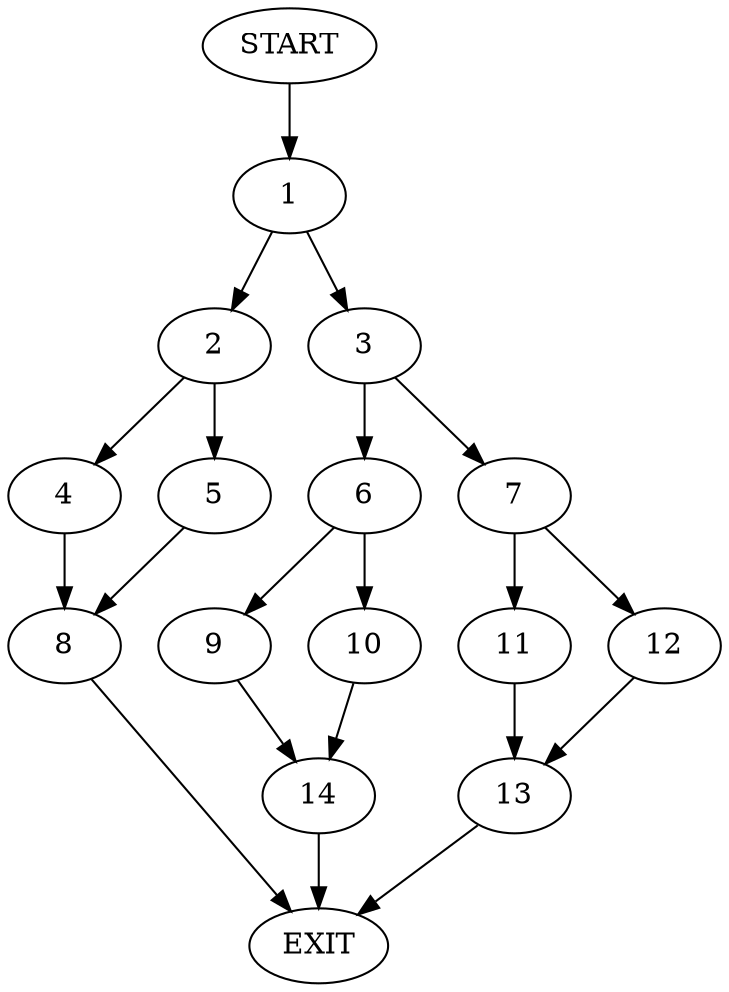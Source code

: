 digraph {
0 [label="START"]
15 [label="EXIT"]
0 -> 1
1 -> 2
1 -> 3
2 -> 4
2 -> 5
3 -> 6
3 -> 7
5 -> 8
4 -> 8
8 -> 15
6 -> 9
6 -> 10
7 -> 11
7 -> 12
11 -> 13
12 -> 13
13 -> 15
10 -> 14
9 -> 14
14 -> 15
}
